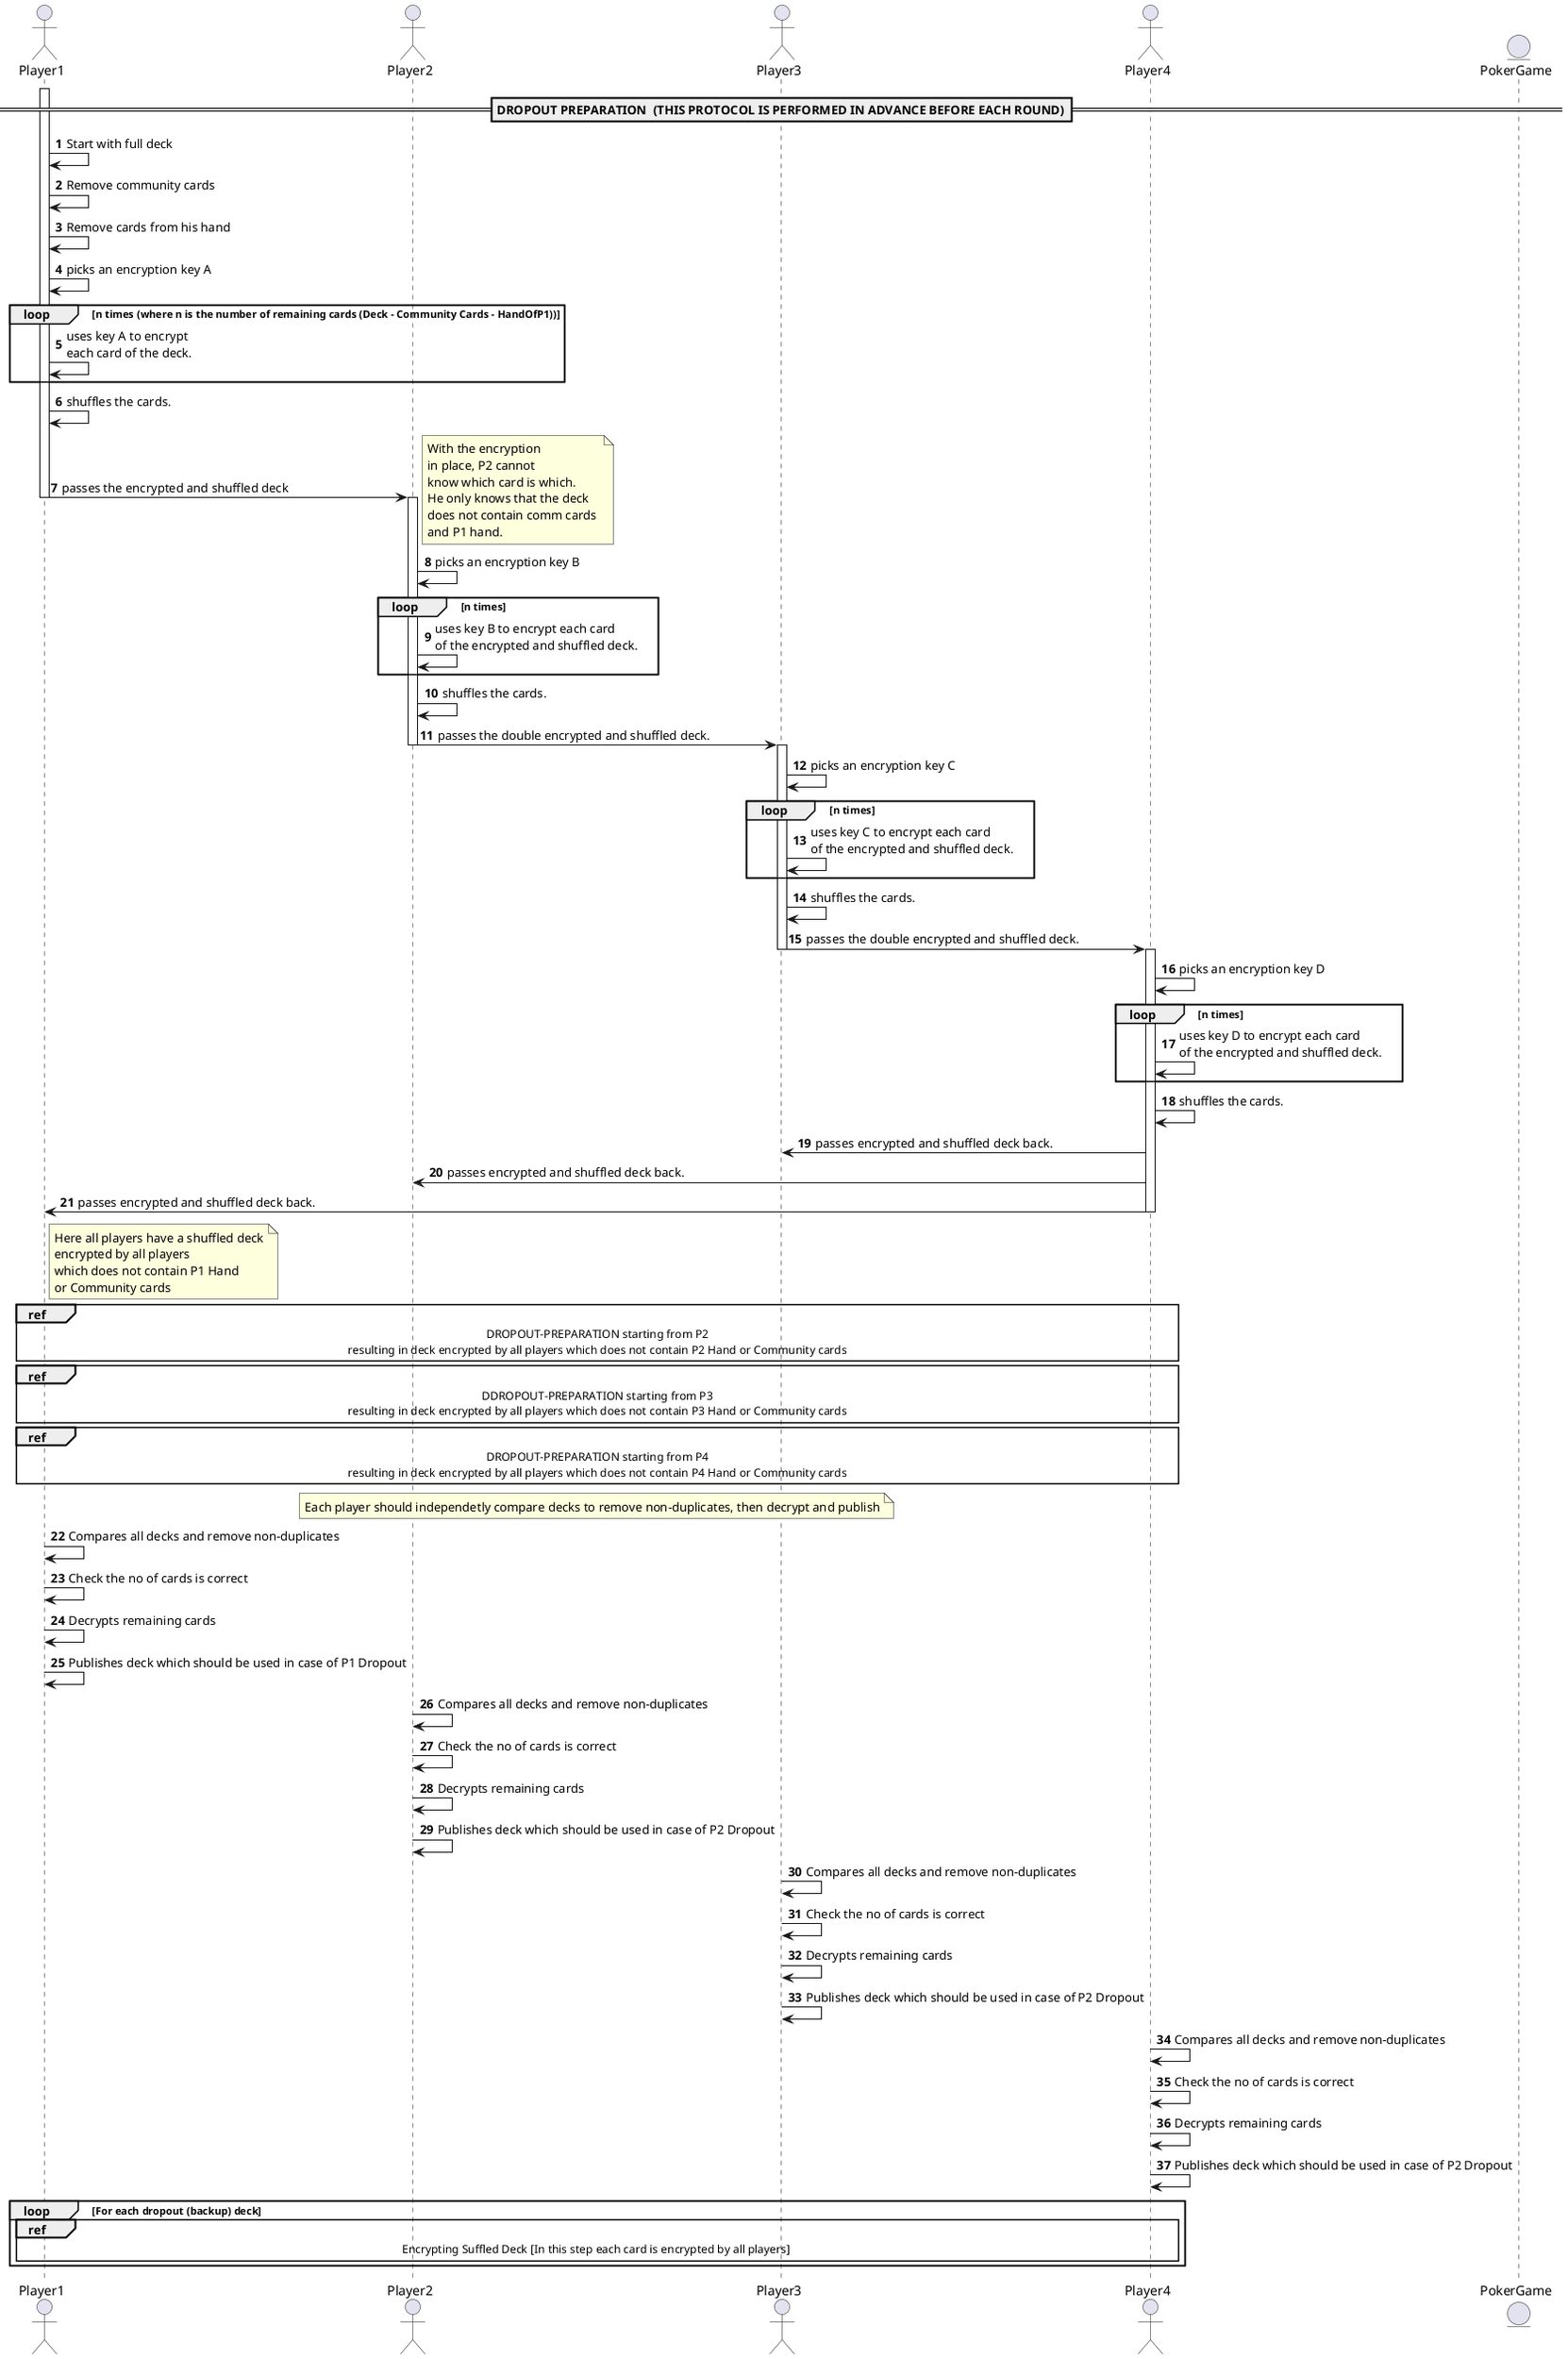 @startuml

actor Player1 as P1
actor Player2 as P2
actor Player3 as P3
actor Player4 as P4
entity PokerGame as PG

autonumber
== DROPOUT PREPARATION  (THIS PROTOCOL IS PERFORMED IN ADVANCE BEFORE EACH ROUND)==

activate P1
P1 -> P1 : Start with full deck
P1 -> P1 : Remove community cards 
P1 -> P1 : Remove cards from his hand
P1 -> P1 : picks an encryption key A
loop n times (where n is the number of remaining cards (Deck - Community Cards - HandOfP1))
    P1 -> P1: uses key A to encrypt\neach card of the deck.
end
P1 -> P1 : shuffles the cards.
P1 -> P2 : passes the encrypted and shuffled deck
deactivate P1

note right
    With the encryption
    in place, P2 cannot
    know which card is which.
    He only knows that the deck
    does not contain comm cards 
    and P1 hand.
end note

activate P2
P2 -> P2 : picks an encryption key B
loop n times
    P2 -> P2 : uses key B to encrypt each card\nof the encrypted and shuffled deck.
end
P2 -> P2 : shuffles the cards.
P2 -> P3 : passes the double encrypted and shuffled deck.
deactivate P2

activate P3
P3 -> P3 : picks an encryption key C
loop n times
    P3 -> P3 : uses key C to encrypt each card\nof the encrypted and shuffled deck.
end
P3 -> P3 : shuffles the cards.
P3 -> P4 : passes the double encrypted and shuffled deck.
deactivate P3

activate P4
P4 -> P4 : picks an encryption key D
loop n times
    P4 -> P4 : uses key D to encrypt each card\nof the encrypted and shuffled deck.
end
P4 -> P4 : shuffles the cards.
P4 -> P3 : passes encrypted and shuffled deck back.
P4 -> P2 : passes encrypted and shuffled deck back.
P4 -> P1 : passes encrypted and shuffled deck back.
deactivate P4

note right of P1
    Here all players have a shuffled deck
    encrypted by all players
    which does not contain P1 Hand
    or Community cards
end note



ref over P1,P2,P3, P4
    DROPOUT-PREPARATION starting from P2
    resulting in deck encrypted by all players which does not contain P2 Hand or Community cards
end ref

ref over P1,P2,P3, P4
    DDROPOUT-PREPARATION starting from P3
    resulting in deck encrypted by all players which does not contain P3 Hand or Community cards
end ref

ref over P1,P2,P3, P4
    DROPOUT-PREPARATION starting from P4
    resulting in deck encrypted by all players which does not contain P4 Hand or Community cards
end ref

note over P2, P3
    Each player should independetly compare decks to remove non-duplicates, then decrypt and publish
end note

P1 -> P1 : Compares all decks and remove non-duplicates
P1 -> P1 : Check the no of cards is correct
P1 -> P1 : Decrypts remaining cards
P1 -> P1 : Publishes deck which should be used in case of P1 Dropout

P2 -> P2 : Compares all decks and remove non-duplicates
P2 -> P2 : Check the no of cards is correct
P2 -> P2 : Decrypts remaining cards
P2 -> P2 : Publishes deck which should be used in case of P2 Dropout

P3 -> P3 : Compares all decks and remove non-duplicates
P3 -> P3 : Check the no of cards is correct
P3 -> P3 : Decrypts remaining cards
P3 -> P3 : Publishes deck which should be used in case of P2 Dropout

P4 -> P4 : Compares all decks and remove non-duplicates
P4 -> P4 : Check the no of cards is correct
P4 -> P4 : Decrypts remaining cards
P4 -> P4 : Publishes deck which should be used in case of P2 Dropout

loop For each dropout (backup) deck
    ref over P1, P2,P3,P4
        Encrypting Suffled Deck [In this step each card is encrypted by all players] 
    end ref
end  


' == Encrypting Suffled Deck [In this step each card is encrypted by all players] ==

' activate P1
' loop 52 times
'     P1 -> P1: decrypts each card\nusing her key A.
' end

' note right of P1
'     This still leaves
'     others encryption
'     in place though
'     so P1 cannot know
'     which card is which.
' end note

' loop 52 times
'     P1 -> P1 : picks one encryption key\nfor each card [A1..A52]
'     P1 -> P1 : encrypts each card\nwith coresponding key
' end
' P1 -> P2 : passes the individually encrypted deck
' deactivate P1

' activate P2
' loop 52 times
'     P2 -> P2 : decrypts each card\nusing his key B
' end
' loop 52 times
'     P2 -> P2 : picks one encryption key\nfor each card [B1..B52]
'     P2 -> P2 : encrypts each card\nwith coresponding key
' end
' P2 -> P3 : passes the individually encrypted (by both keys) deck
' deactivate P2

' activate P3
' loop 52 times
'     P3 -> P3: decrypts each card\nusing his key C
' end
' loop 52 times
'     P3 -> P3 : picks one encryption key\nfor each card [C1..C52]
'     P3 -> P3 : encrypts each card\nwith coresponding key
' end
' P3 -> P4 : passes the individually encrypted (by both keys) deck
' deactivate P3


' activate P4
' loop 52 times
'     P4-> P4: decrypts each card\nusing his key D
' end
' loop 52 times
'     P4 -> P4 : picks one encryption key\nfor each card [D1..D52]
'     P4 -> P4 : encrypts each card\nwith coresponding key
' end
' P4 -> P1 : passes the individually encrypted (by all keys) deck
' deactivate P4

' activate P1
' P1 -> PG : publishes the deck for everyone playing
' note over PG
'     At this point we have
'     a suffled and encrypted
'     deck indexed from 1..52
'     and all the hashes of
'     coresponding players keys
' end note
' deactivate P1

' == Choose Roles (Dealer -> BigBlind -> SmallBlind) using Commit-Reveal Method ==

' == Deal Players Cards ==
' group Player1 requests the corresponding keys from the other players in order to see his hand.
'     note over P1
'         Players will pick cards from the deck,
'         identified in which order they are
'         placed in the shuffled deck.
'     end note
'     note over P1
'         1st card is burned.
'         Players receive 2 cards each
'         in a round robin fashion
'     end note
'     P1 -> P2 : Request Keys B2 and B6
'     activate P2
'     P2 -> P2 : Checks that the requesting player\nis entitled to look at the cards.
'     P2 --> P1 : Sends Keys B2 and B6
'     deactivate P2
'     P1 -> P3 : Request Keys C2 and C6
'     activate P3
'     P3 -> P3 : Checks that the requesting player\nis entitled to look at the cards.
'     P3 --> P1 : Sends Keys C2 and C6
'     deactivate P3
'     P1 -> P4 : Request Keys D2 and D2
'     activate P4
'     P4 -> P4 : Checks that the requesting player\nis entitled to look at the cards.
'     P4 --> P1 : Sends Keys D2 and D6
'     deactivate P4
'     activate P1
'     P1 -> P1 : Uses keys reveived to decrypt\nand reveal its cards
'     deactivate P1
' end

' ref over P1, P2, P3, P4 : Player2 requests the corresponding keys from the other players in order to see his hand.
' ref over P1, P2, P3, P4 : Player3 requests the corresponding keys from the other players in order to see his hand.
' ref over P1, P2, P3, P4 : Player4 requests the corresponding keys from the other players in order to see his hand.

' == Preflop Betting Round ==
' note over P3
'     The first player to act  is the player to the left of the big blind.
'     "under the gun" 
' end note 
' == Deal Flop ==
' ref over P1, P2, P3, P4 
'     Card at index 10 is burned
'     Players exchange keys for cards at indexes 11,12,13
'     Players see the flop
' end ref
' == Flop Betting Round ==
' note over P3
'     The action starts with the first 
'     active player to the left of the dealer
' end note
' == Deal Turn ==
' ref over P1, P2, P3, P4 
'     Card at index 14 is burned
'     Players exchange keys for card at index 15
'     Players see the card at index 15 (Turn)
' end ref 
' == Turn Betting Round ==
' note over P3
'     The action starts with the first 
'     active player to the left of the dealer
' end note
' == Deal River ==
' ref over P1, P2, P3, P4 
'     Card at index 16 is burned
'     Players exchange keys for card at index 17
'     Players see the card at index 17 (River)
' end ref 

' == River Betting Round ==

' note over P3
'     The action starts with the first 
'     active player to the left of the dealer
' end note

' == Shutdown ==
' ref over P1,P2,P3, P4
'     Active players show their hands in clockwise order, 
'     beginning with the player who was the last to bet/raise
'     in the final betting round. 
'     If everyone checked in the final betting round,
'     the first active player to the left of the dealer
'     seat is the first to show.
' end ref
@enduml

